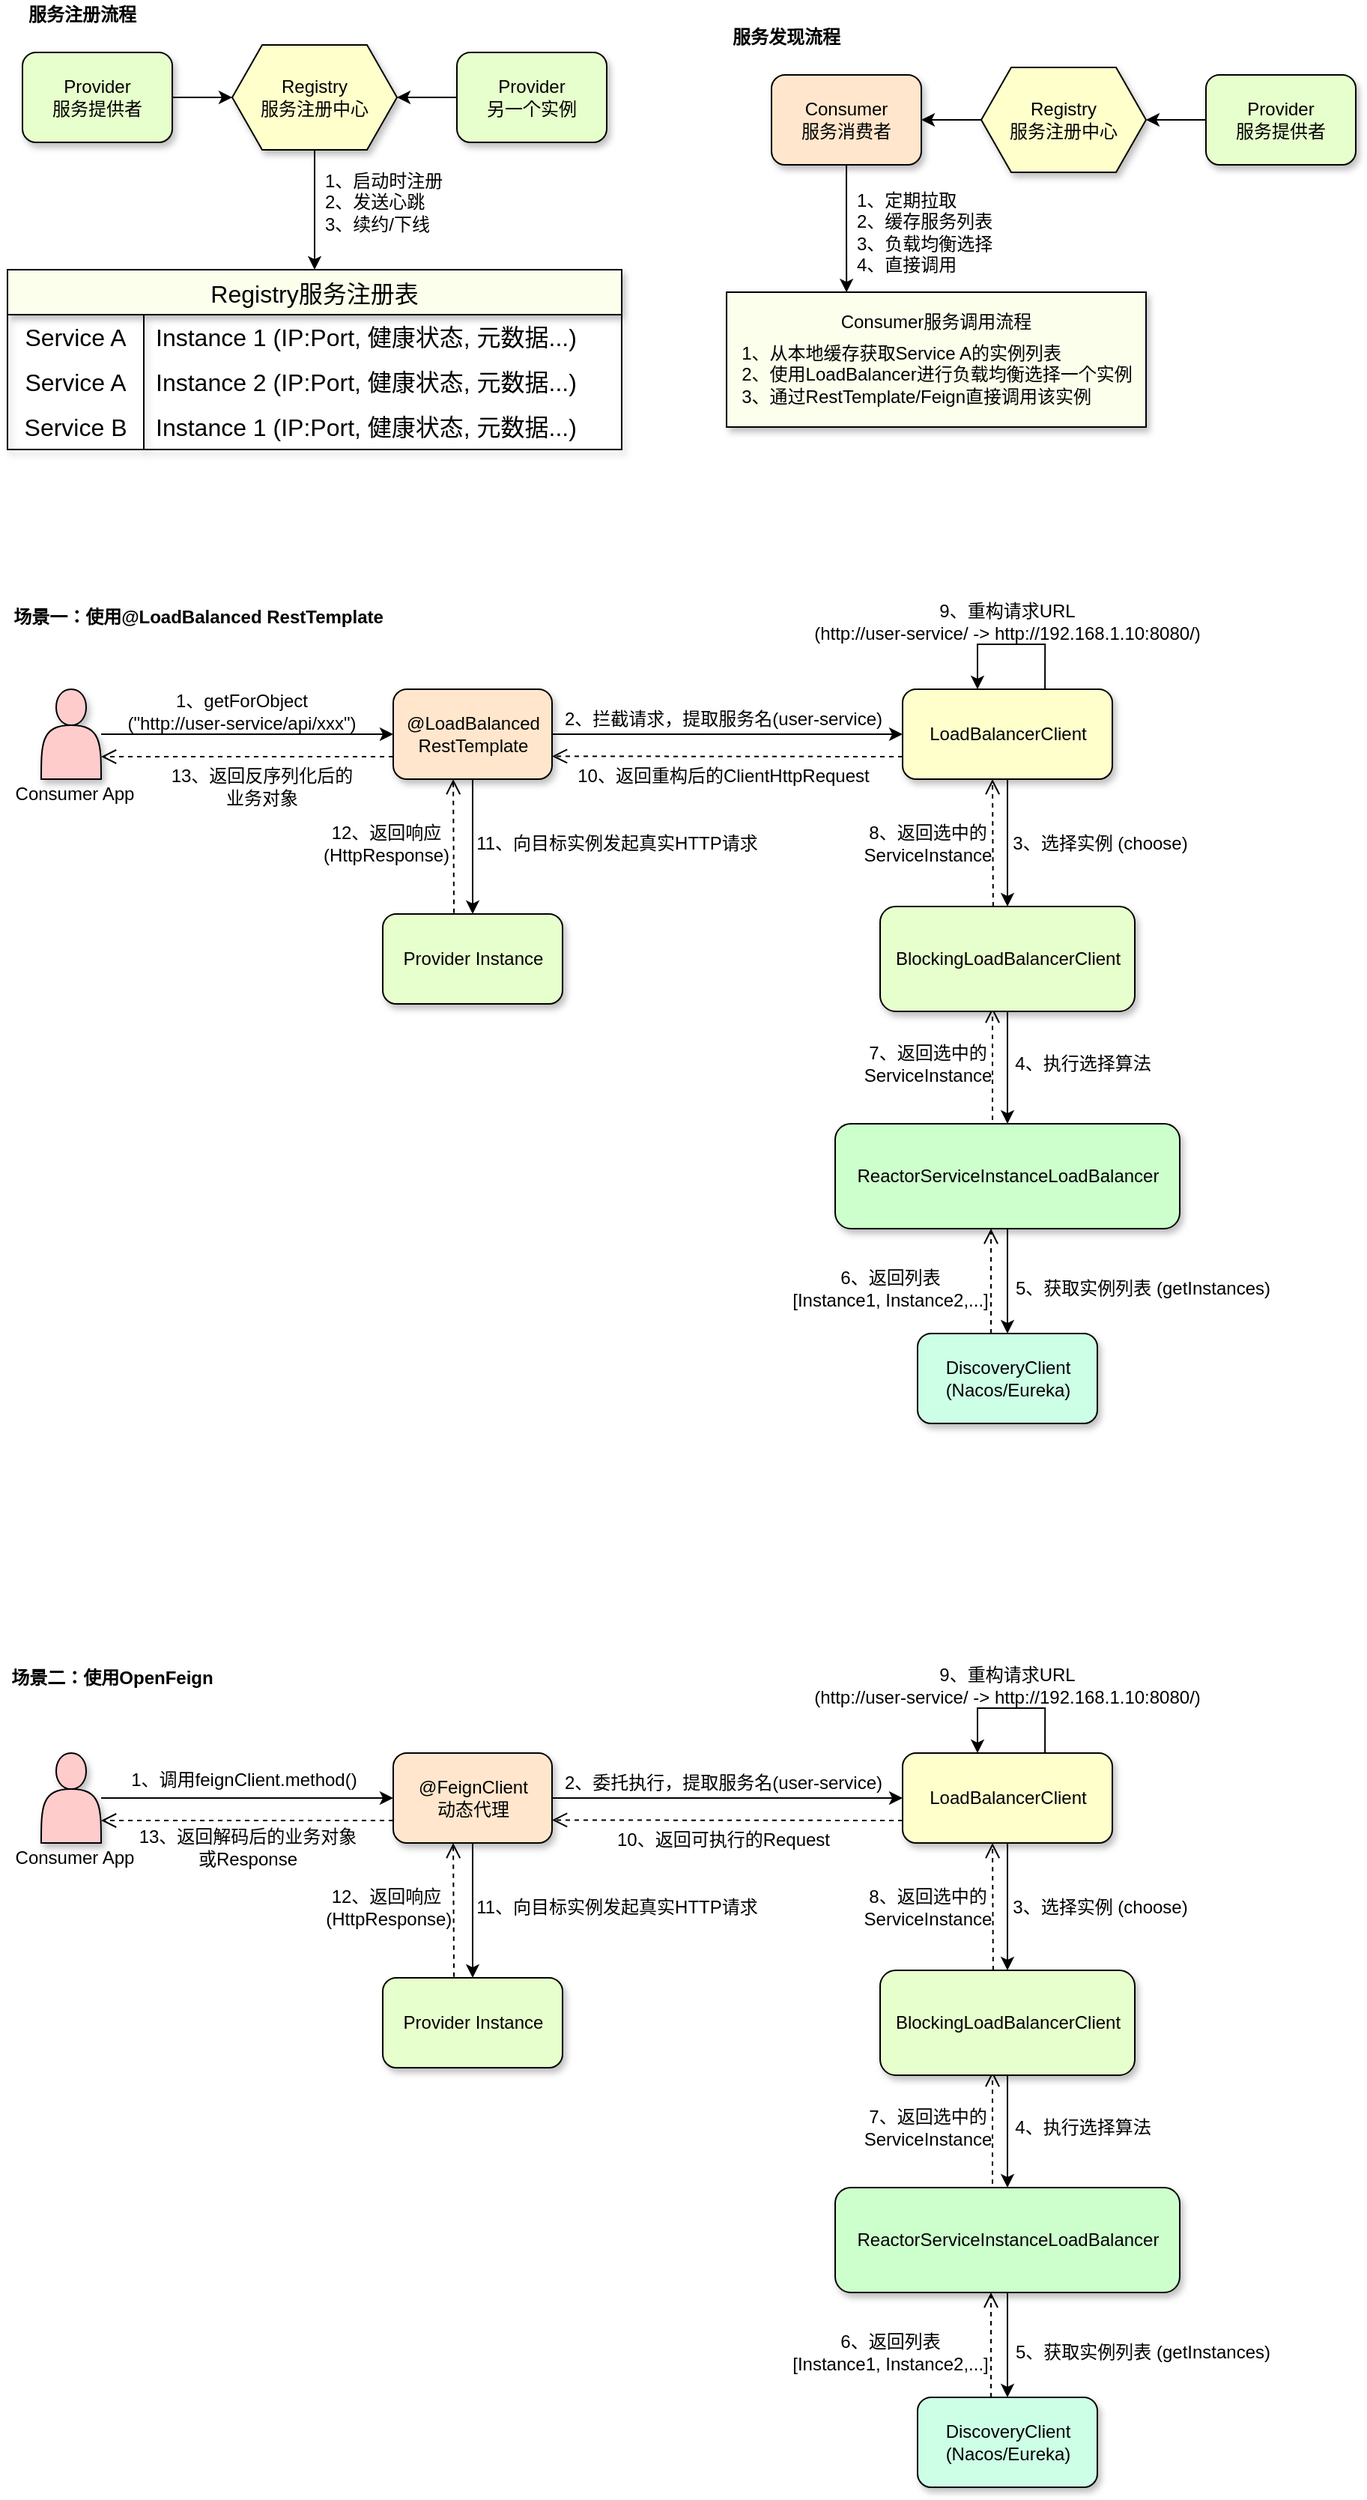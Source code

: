 <mxfile version="28.1.0">
  <diagram name="第 1 页" id="qBRH_1ENM4xmtuXC-kX6">
    <mxGraphModel dx="2690" dy="1186" grid="1" gridSize="10" guides="1" tooltips="1" connect="1" arrows="1" fold="1" page="1" pageScale="1" pageWidth="827" pageHeight="1169" math="0" shadow="0">
      <root>
        <mxCell id="0" />
        <mxCell id="1" parent="0" />
        <mxCell id="V8pXoyk2HULOUMnE2gW7-24" value="" style="group" parent="1" vertex="1" connectable="0">
          <mxGeometry x="110" y="150" width="410" height="300" as="geometry" />
        </mxCell>
        <mxCell id="V8pXoyk2HULOUMnE2gW7-20" style="edgeStyle=orthogonalEdgeStyle;rounded=0;orthogonalLoop=1;jettySize=auto;html=1;entryX=0;entryY=0.5;entryDx=0;entryDy=0;" parent="V8pXoyk2HULOUMnE2gW7-24" source="V8pXoyk2HULOUMnE2gW7-1" target="V8pXoyk2HULOUMnE2gW7-3" edge="1">
          <mxGeometry relative="1" as="geometry" />
        </mxCell>
        <mxCell id="V8pXoyk2HULOUMnE2gW7-1" value="Provider&lt;br&gt;服务提供者" style="rounded=1;whiteSpace=wrap;html=1;fillColor=#E6FFCC;shadow=1;" parent="V8pXoyk2HULOUMnE2gW7-24" vertex="1">
          <mxGeometry x="10" y="35" width="100" height="60" as="geometry" />
        </mxCell>
        <mxCell id="V8pXoyk2HULOUMnE2gW7-7" style="edgeStyle=orthogonalEdgeStyle;rounded=0;orthogonalLoop=1;jettySize=auto;html=1;entryX=0.5;entryY=0;entryDx=0;entryDy=0;" parent="V8pXoyk2HULOUMnE2gW7-24" source="V8pXoyk2HULOUMnE2gW7-3" edge="1">
          <mxGeometry relative="1" as="geometry">
            <mxPoint x="205" y="180.0" as="targetPoint" />
          </mxGeometry>
        </mxCell>
        <mxCell id="V8pXoyk2HULOUMnE2gW7-3" value="Registry&lt;br&gt;服务注册中心" style="shape=hexagon;perimeter=hexagonPerimeter2;whiteSpace=wrap;html=1;fixedSize=1;fillColor=#FFFFCC;shadow=1;" parent="V8pXoyk2HULOUMnE2gW7-24" vertex="1">
          <mxGeometry x="150" y="30" width="110" height="70" as="geometry" />
        </mxCell>
        <mxCell id="V8pXoyk2HULOUMnE2gW7-21" style="edgeStyle=orthogonalEdgeStyle;rounded=0;orthogonalLoop=1;jettySize=auto;html=1;entryX=1;entryY=0.5;entryDx=0;entryDy=0;" parent="V8pXoyk2HULOUMnE2gW7-24" source="V8pXoyk2HULOUMnE2gW7-4" target="V8pXoyk2HULOUMnE2gW7-3" edge="1">
          <mxGeometry relative="1" as="geometry" />
        </mxCell>
        <mxCell id="V8pXoyk2HULOUMnE2gW7-4" value="Provider&lt;br&gt;另一个实例" style="rounded=1;whiteSpace=wrap;html=1;fillColor=#E6FFCC;shadow=1;" parent="V8pXoyk2HULOUMnE2gW7-24" vertex="1">
          <mxGeometry x="300" y="35" width="100" height="60" as="geometry" />
        </mxCell>
        <mxCell id="V8pXoyk2HULOUMnE2gW7-6" value="1、启动时注册&lt;br&gt;2、发送心跳&lt;br&gt;3、续约/下线" style="text;strokeColor=none;align=left;fillColor=none;html=1;verticalAlign=middle;whiteSpace=wrap;rounded=0;" parent="V8pXoyk2HULOUMnE2gW7-24" vertex="1">
          <mxGeometry x="210" y="110" width="90" height="50" as="geometry" />
        </mxCell>
        <mxCell id="V8pXoyk2HULOUMnE2gW7-10" value="Registry服务注册表" style="shape=table;startSize=30;container=1;collapsible=0;childLayout=tableLayout;fixedRows=1;rowLines=0;fontStyle=0;strokeColor=default;fontSize=16;fillColor=#FBFFEB;shadow=1;" parent="V8pXoyk2HULOUMnE2gW7-24" vertex="1">
          <mxGeometry y="180" width="410" height="120" as="geometry" />
        </mxCell>
        <mxCell id="V8pXoyk2HULOUMnE2gW7-11" value="" style="shape=tableRow;horizontal=0;startSize=0;swimlaneHead=0;swimlaneBody=0;top=0;left=0;bottom=0;right=0;collapsible=0;dropTarget=0;fillColor=none;points=[[0,0.5],[1,0.5]];portConstraint=eastwest;strokeColor=inherit;fontSize=16;" parent="V8pXoyk2HULOUMnE2gW7-10" vertex="1">
          <mxGeometry y="30" width="410" height="30" as="geometry" />
        </mxCell>
        <mxCell id="V8pXoyk2HULOUMnE2gW7-12" value="Service A" style="shape=partialRectangle;html=1;whiteSpace=wrap;connectable=0;fillColor=none;top=0;left=0;bottom=0;right=0;overflow=hidden;pointerEvents=1;strokeColor=inherit;fontSize=16;" parent="V8pXoyk2HULOUMnE2gW7-11" vertex="1">
          <mxGeometry width="91" height="30" as="geometry">
            <mxRectangle width="91" height="30" as="alternateBounds" />
          </mxGeometry>
        </mxCell>
        <mxCell id="V8pXoyk2HULOUMnE2gW7-13" value="Instance 1 (IP:Port, 健康状态, 元数据...)" style="shape=partialRectangle;html=1;whiteSpace=wrap;connectable=0;fillColor=none;top=0;left=0;bottom=0;right=0;align=left;spacingLeft=6;overflow=hidden;strokeColor=inherit;fontSize=16;" parent="V8pXoyk2HULOUMnE2gW7-11" vertex="1">
          <mxGeometry x="91" width="319" height="30" as="geometry">
            <mxRectangle width="319" height="30" as="alternateBounds" />
          </mxGeometry>
        </mxCell>
        <mxCell id="V8pXoyk2HULOUMnE2gW7-14" value="" style="shape=tableRow;horizontal=0;startSize=0;swimlaneHead=0;swimlaneBody=0;top=0;left=0;bottom=0;right=0;collapsible=0;dropTarget=0;fillColor=none;points=[[0,0.5],[1,0.5]];portConstraint=eastwest;strokeColor=inherit;fontSize=16;" parent="V8pXoyk2HULOUMnE2gW7-10" vertex="1">
          <mxGeometry y="60" width="410" height="30" as="geometry" />
        </mxCell>
        <mxCell id="V8pXoyk2HULOUMnE2gW7-15" value="Service A" style="shape=partialRectangle;html=1;whiteSpace=wrap;connectable=0;fillColor=none;top=0;left=0;bottom=0;right=0;overflow=hidden;strokeColor=inherit;fontSize=16;" parent="V8pXoyk2HULOUMnE2gW7-14" vertex="1">
          <mxGeometry width="91" height="30" as="geometry">
            <mxRectangle width="91" height="30" as="alternateBounds" />
          </mxGeometry>
        </mxCell>
        <mxCell id="V8pXoyk2HULOUMnE2gW7-16" value="Instance 2 (IP:Port, 健康状态, 元数据...)" style="shape=partialRectangle;html=1;whiteSpace=wrap;connectable=0;fillColor=none;top=0;left=0;bottom=0;right=0;align=left;spacingLeft=6;overflow=hidden;strokeColor=inherit;fontSize=16;" parent="V8pXoyk2HULOUMnE2gW7-14" vertex="1">
          <mxGeometry x="91" width="319" height="30" as="geometry">
            <mxRectangle width="319" height="30" as="alternateBounds" />
          </mxGeometry>
        </mxCell>
        <mxCell id="V8pXoyk2HULOUMnE2gW7-17" value="" style="shape=tableRow;horizontal=0;startSize=0;swimlaneHead=0;swimlaneBody=0;top=0;left=0;bottom=0;right=0;collapsible=0;dropTarget=0;fillColor=none;points=[[0,0.5],[1,0.5]];portConstraint=eastwest;strokeColor=inherit;fontSize=16;" parent="V8pXoyk2HULOUMnE2gW7-10" vertex="1">
          <mxGeometry y="90" width="410" height="30" as="geometry" />
        </mxCell>
        <mxCell id="V8pXoyk2HULOUMnE2gW7-18" value="Service B" style="shape=partialRectangle;html=1;whiteSpace=wrap;connectable=0;fillColor=none;top=0;left=0;bottom=0;right=0;overflow=hidden;strokeColor=inherit;fontSize=16;" parent="V8pXoyk2HULOUMnE2gW7-17" vertex="1">
          <mxGeometry width="91" height="30" as="geometry">
            <mxRectangle width="91" height="30" as="alternateBounds" />
          </mxGeometry>
        </mxCell>
        <mxCell id="V8pXoyk2HULOUMnE2gW7-19" value="Instance 1 (IP:Port, 健康状态, 元数据...)" style="shape=partialRectangle;html=1;whiteSpace=wrap;connectable=0;fillColor=none;top=0;left=0;bottom=0;right=0;align=left;spacingLeft=6;overflow=hidden;strokeColor=inherit;fontSize=16;" parent="V8pXoyk2HULOUMnE2gW7-17" vertex="1">
          <mxGeometry x="91" width="319" height="30" as="geometry">
            <mxRectangle width="319" height="30" as="alternateBounds" />
          </mxGeometry>
        </mxCell>
        <mxCell id="V8pXoyk2HULOUMnE2gW7-22" value="&lt;b&gt;服务注册流程&lt;/b&gt;" style="text;strokeColor=none;align=center;fillColor=none;html=1;verticalAlign=middle;whiteSpace=wrap;rounded=0;" parent="V8pXoyk2HULOUMnE2gW7-24" vertex="1">
          <mxGeometry x="10" width="80" height="20" as="geometry" />
        </mxCell>
        <mxCell id="V8pXoyk2HULOUMnE2gW7-54" value="" style="group" parent="1" vertex="1" connectable="0">
          <mxGeometry x="590" y="165" width="420" height="270" as="geometry" />
        </mxCell>
        <mxCell id="V8pXoyk2HULOUMnE2gW7-27" value="Consumer&lt;br&gt;服务消费者" style="rounded=1;whiteSpace=wrap;html=1;fillColor=#FFE6CC;shadow=1;" parent="V8pXoyk2HULOUMnE2gW7-54" vertex="1">
          <mxGeometry x="30" y="35" width="100" height="60" as="geometry" />
        </mxCell>
        <mxCell id="V8pXoyk2HULOUMnE2gW7-51" style="edgeStyle=orthogonalEdgeStyle;rounded=0;orthogonalLoop=1;jettySize=auto;html=1;entryX=1;entryY=0.5;entryDx=0;entryDy=0;" parent="V8pXoyk2HULOUMnE2gW7-54" source="V8pXoyk2HULOUMnE2gW7-29" target="V8pXoyk2HULOUMnE2gW7-27" edge="1">
          <mxGeometry relative="1" as="geometry" />
        </mxCell>
        <mxCell id="V8pXoyk2HULOUMnE2gW7-29" value="Registry&lt;br&gt;服务注册中心" style="shape=hexagon;perimeter=hexagonPerimeter2;whiteSpace=wrap;html=1;fixedSize=1;fillColor=#FFFFCC;shadow=1;" parent="V8pXoyk2HULOUMnE2gW7-54" vertex="1">
          <mxGeometry x="170" y="30" width="110" height="70" as="geometry" />
        </mxCell>
        <mxCell id="V8pXoyk2HULOUMnE2gW7-50" style="edgeStyle=orthogonalEdgeStyle;rounded=0;orthogonalLoop=1;jettySize=auto;html=1;entryX=1;entryY=0.5;entryDx=0;entryDy=0;" parent="V8pXoyk2HULOUMnE2gW7-54" source="V8pXoyk2HULOUMnE2gW7-31" target="V8pXoyk2HULOUMnE2gW7-29" edge="1">
          <mxGeometry relative="1" as="geometry" />
        </mxCell>
        <mxCell id="V8pXoyk2HULOUMnE2gW7-31" value="Provider&lt;br&gt;服务提供者" style="rounded=1;whiteSpace=wrap;html=1;fillColor=#E6FFCC;shadow=1;" parent="V8pXoyk2HULOUMnE2gW7-54" vertex="1">
          <mxGeometry x="320" y="35" width="100" height="60" as="geometry" />
        </mxCell>
        <mxCell id="V8pXoyk2HULOUMnE2gW7-32" value="1、定期拉取&lt;br&gt;2、缓存服务列表&lt;br&gt;3、负载均衡选择&lt;br&gt;4、直接调用" style="text;strokeColor=none;align=left;fillColor=none;html=1;verticalAlign=middle;whiteSpace=wrap;rounded=0;" parent="V8pXoyk2HULOUMnE2gW7-54" vertex="1">
          <mxGeometry x="85" y="110" width="110" height="60" as="geometry" />
        </mxCell>
        <mxCell id="V8pXoyk2HULOUMnE2gW7-43" value="&lt;b&gt;服务发现流程&lt;/b&gt;" style="text;strokeColor=none;align=center;fillColor=none;html=1;verticalAlign=middle;whiteSpace=wrap;rounded=0;" parent="V8pXoyk2HULOUMnE2gW7-54" vertex="1">
          <mxGeometry width="80" height="20" as="geometry" />
        </mxCell>
        <mxCell id="V8pXoyk2HULOUMnE2gW7-44" value="" style="rounded=0;whiteSpace=wrap;html=1;fillColor=#FBFFEB;shadow=1;" parent="V8pXoyk2HULOUMnE2gW7-54" vertex="1">
          <mxGeometry y="180" width="280" height="90" as="geometry" />
        </mxCell>
        <mxCell id="V8pXoyk2HULOUMnE2gW7-45" value="Consumer服务调用流程" style="text;strokeColor=none;align=center;fillColor=none;html=1;verticalAlign=middle;whiteSpace=wrap;rounded=0;" parent="V8pXoyk2HULOUMnE2gW7-54" vertex="1">
          <mxGeometry x="75" y="190" width="130" height="20" as="geometry" />
        </mxCell>
        <mxCell id="V8pXoyk2HULOUMnE2gW7-46" value="&lt;div style=&quot;text-align: left;&quot;&gt;&lt;span style=&quot;background-color: transparent;&quot;&gt;1、从本地缓存获取Service A的实例列表&lt;/span&gt;&lt;/div&gt;&lt;div style=&quot;text-align: left;&quot;&gt;&lt;span style=&quot;background-color: transparent;&quot;&gt;2、使用LoadBalancer进行负载均衡选择一个实例&lt;/span&gt;&lt;/div&gt;&lt;div style=&quot;text-align: left;&quot;&gt;3、通过RestTemplate/Feign直接调用该实例&lt;br&gt;&lt;/div&gt;" style="text;strokeColor=none;align=center;fillColor=none;html=1;verticalAlign=middle;whiteSpace=wrap;rounded=0;" parent="V8pXoyk2HULOUMnE2gW7-54" vertex="1">
          <mxGeometry x="7.5" y="210" width="265" height="50" as="geometry" />
        </mxCell>
        <mxCell id="V8pXoyk2HULOUMnE2gW7-53" style="edgeStyle=orthogonalEdgeStyle;rounded=0;orthogonalLoop=1;jettySize=auto;html=1;entryX=0.286;entryY=0.001;entryDx=0;entryDy=0;entryPerimeter=0;" parent="V8pXoyk2HULOUMnE2gW7-54" source="V8pXoyk2HULOUMnE2gW7-27" target="V8pXoyk2HULOUMnE2gW7-44" edge="1">
          <mxGeometry relative="1" as="geometry" />
        </mxCell>
        <mxCell id="u4s9_uMdVbDqwt5h1SyU-82" value="" style="group" vertex="1" connectable="0" parent="1">
          <mxGeometry x="110" y="1260" width="847.5" height="550" as="geometry" />
        </mxCell>
        <mxCell id="u4s9_uMdVbDqwt5h1SyU-22" style="edgeStyle=orthogonalEdgeStyle;rounded=0;orthogonalLoop=1;jettySize=auto;html=1;entryX=0;entryY=0.5;entryDx=0;entryDy=0;" edge="1" parent="u4s9_uMdVbDqwt5h1SyU-82" source="u4s9_uMdVbDqwt5h1SyU-4" target="u4s9_uMdVbDqwt5h1SyU-21">
          <mxGeometry relative="1" as="geometry" />
        </mxCell>
        <mxCell id="u4s9_uMdVbDqwt5h1SyU-81" style="edgeStyle=orthogonalEdgeStyle;rounded=0;orthogonalLoop=1;jettySize=auto;html=1;entryX=0.5;entryY=0;entryDx=0;entryDy=0;" edge="1" parent="u4s9_uMdVbDqwt5h1SyU-82" source="u4s9_uMdVbDqwt5h1SyU-4" target="u4s9_uMdVbDqwt5h1SyU-11">
          <mxGeometry relative="1" as="geometry" />
        </mxCell>
        <mxCell id="u4s9_uMdVbDqwt5h1SyU-4" value="@FeignClient&lt;br&gt;动态代理" style="rounded=1;whiteSpace=wrap;html=1;fillColor=#FFE6CC;shadow=1;" vertex="1" parent="u4s9_uMdVbDqwt5h1SyU-82">
          <mxGeometry x="257.5" y="60" width="106" height="60" as="geometry" />
        </mxCell>
        <mxCell id="u4s9_uMdVbDqwt5h1SyU-11" value="Provider Instance" style="rounded=1;whiteSpace=wrap;html=1;fillColor=#E6FFCC;shadow=1;" vertex="1" parent="u4s9_uMdVbDqwt5h1SyU-82">
          <mxGeometry x="250.5" y="210" width="120" height="60" as="geometry" />
        </mxCell>
        <mxCell id="u4s9_uMdVbDqwt5h1SyU-19" style="edgeStyle=orthogonalEdgeStyle;rounded=0;orthogonalLoop=1;jettySize=auto;html=1;entryX=0;entryY=0.5;entryDx=0;entryDy=0;" edge="1" parent="u4s9_uMdVbDqwt5h1SyU-82" source="u4s9_uMdVbDqwt5h1SyU-18" target="u4s9_uMdVbDqwt5h1SyU-4">
          <mxGeometry relative="1" as="geometry" />
        </mxCell>
        <mxCell id="u4s9_uMdVbDqwt5h1SyU-18" value="" style="shape=actor;whiteSpace=wrap;html=1;fillColor=#FFCCCC;shadow=1;" vertex="1" parent="u4s9_uMdVbDqwt5h1SyU-82">
          <mxGeometry x="22.5" y="60" width="40" height="60" as="geometry" />
        </mxCell>
        <mxCell id="u4s9_uMdVbDqwt5h1SyU-20" value="1、调用feignClient.method()" style="text;strokeColor=none;align=center;fillColor=none;html=1;verticalAlign=middle;whiteSpace=wrap;rounded=0;" vertex="1" parent="u4s9_uMdVbDqwt5h1SyU-82">
          <mxGeometry x="77.5" y="67.5" width="160" height="20" as="geometry" />
        </mxCell>
        <mxCell id="u4s9_uMdVbDqwt5h1SyU-74" style="edgeStyle=orthogonalEdgeStyle;rounded=0;orthogonalLoop=1;jettySize=auto;html=1;entryX=0.5;entryY=0;entryDx=0;entryDy=0;" edge="1" parent="u4s9_uMdVbDqwt5h1SyU-82" source="u4s9_uMdVbDqwt5h1SyU-21" target="u4s9_uMdVbDqwt5h1SyU-73">
          <mxGeometry relative="1" as="geometry" />
        </mxCell>
        <mxCell id="u4s9_uMdVbDqwt5h1SyU-21" value="LoadBalancerClient" style="rounded=1;whiteSpace=wrap;html=1;fillColor=#FFFFCC;shadow=1;" vertex="1" parent="u4s9_uMdVbDqwt5h1SyU-82">
          <mxGeometry x="597.5" y="60" width="140" height="60" as="geometry" />
        </mxCell>
        <mxCell id="u4s9_uMdVbDqwt5h1SyU-23" value="2、委托执行，提取服务名(user-service)" style="text;strokeColor=none;align=center;fillColor=none;html=1;verticalAlign=middle;whiteSpace=wrap;rounded=0;" vertex="1" parent="u4s9_uMdVbDqwt5h1SyU-82">
          <mxGeometry x="367.5" y="72.5" width="220" height="15" as="geometry" />
        </mxCell>
        <mxCell id="u4s9_uMdVbDqwt5h1SyU-25" value="3、选择实例 (choose)" style="text;strokeColor=none;align=center;fillColor=none;html=1;verticalAlign=middle;whiteSpace=wrap;rounded=0;" vertex="1" parent="u4s9_uMdVbDqwt5h1SyU-82">
          <mxGeometry x="667.5" y="152.5" width="123" height="20" as="geometry" />
        </mxCell>
        <mxCell id="u4s9_uMdVbDqwt5h1SyU-27" value="4、执行选择算法" style="text;strokeColor=none;align=center;fillColor=none;html=1;verticalAlign=middle;whiteSpace=wrap;rounded=0;" vertex="1" parent="u4s9_uMdVbDqwt5h1SyU-82">
          <mxGeometry x="667.5" y="300" width="100" height="20" as="geometry" />
        </mxCell>
        <mxCell id="u4s9_uMdVbDqwt5h1SyU-29" value="5、获取实例列表 (getInstances)" style="text;strokeColor=none;align=center;fillColor=none;html=1;verticalAlign=middle;whiteSpace=wrap;rounded=0;" vertex="1" parent="u4s9_uMdVbDqwt5h1SyU-82">
          <mxGeometry x="667.5" y="450" width="180" height="20" as="geometry" />
        </mxCell>
        <mxCell id="u4s9_uMdVbDqwt5h1SyU-33" value="6、返回列表&lt;br&gt;[Instance1, Instance2,...]" style="text;strokeColor=none;align=center;fillColor=none;html=1;verticalAlign=middle;whiteSpace=wrap;rounded=0;" vertex="1" parent="u4s9_uMdVbDqwt5h1SyU-82">
          <mxGeometry x="521.5" y="445" width="135" height="30" as="geometry" />
        </mxCell>
        <mxCell id="u4s9_uMdVbDqwt5h1SyU-35" value="7、返回选中的ServiceInstance" style="text;strokeColor=none;align=center;fillColor=none;html=1;verticalAlign=middle;whiteSpace=wrap;rounded=0;" vertex="1" parent="u4s9_uMdVbDqwt5h1SyU-82">
          <mxGeometry x="571.5" y="295" width="85" height="30" as="geometry" />
        </mxCell>
        <mxCell id="u4s9_uMdVbDqwt5h1SyU-37" value="8、返回选中的ServiceInstance" style="text;strokeColor=none;align=center;fillColor=none;html=1;verticalAlign=middle;whiteSpace=wrap;rounded=0;" vertex="1" parent="u4s9_uMdVbDqwt5h1SyU-82">
          <mxGeometry x="567.5" y="150" width="93" height="25" as="geometry" />
        </mxCell>
        <mxCell id="u4s9_uMdVbDqwt5h1SyU-39" value="9、重构请求URL&lt;br&gt;(http://user-service/ -&amp;gt; http://192.168.1.10:8080/)" style="text;strokeColor=none;align=center;fillColor=none;html=1;verticalAlign=middle;whiteSpace=wrap;rounded=0;" vertex="1" parent="u4s9_uMdVbDqwt5h1SyU-82">
          <mxGeometry x="534.25" width="266.5" height="30" as="geometry" />
        </mxCell>
        <mxCell id="u4s9_uMdVbDqwt5h1SyU-40" value="" style="html=1;verticalAlign=bottom;endArrow=open;dashed=1;endSize=8;curved=0;rounded=0;exitX=0;exitY=0.75;exitDx=0;exitDy=0;" edge="1" parent="u4s9_uMdVbDqwt5h1SyU-82" source="u4s9_uMdVbDqwt5h1SyU-21">
          <mxGeometry relative="1" as="geometry">
            <mxPoint x="443.5" y="104.72" as="sourcePoint" />
            <mxPoint x="363.5" y="104.72" as="targetPoint" />
          </mxGeometry>
        </mxCell>
        <mxCell id="u4s9_uMdVbDqwt5h1SyU-41" value="10、返回可执行的Request" style="text;strokeColor=none;align=center;fillColor=none;html=1;verticalAlign=middle;whiteSpace=wrap;rounded=0;" vertex="1" parent="u4s9_uMdVbDqwt5h1SyU-82">
          <mxGeometry x="402.5" y="107.5" width="150" height="20" as="geometry" />
        </mxCell>
        <mxCell id="u4s9_uMdVbDqwt5h1SyU-49" value="11、向目标实例发起真实HTTP请求" style="text;strokeColor=none;align=center;fillColor=none;html=1;verticalAlign=middle;whiteSpace=wrap;rounded=0;" vertex="1" parent="u4s9_uMdVbDqwt5h1SyU-82">
          <mxGeometry x="311.5" y="152.5" width="190" height="20" as="geometry" />
        </mxCell>
        <mxCell id="u4s9_uMdVbDqwt5h1SyU-52" value="" style="html=1;verticalAlign=bottom;endArrow=open;dashed=1;endSize=8;curved=0;rounded=0;exitX=0.396;exitY=-0.01;exitDx=0;exitDy=0;exitPerimeter=0;" edge="1" parent="u4s9_uMdVbDqwt5h1SyU-82" source="u4s9_uMdVbDqwt5h1SyU-11">
          <mxGeometry relative="1" as="geometry">
            <mxPoint x="297.5" y="205" as="sourcePoint" />
            <mxPoint x="297.54" y="120" as="targetPoint" />
          </mxGeometry>
        </mxCell>
        <mxCell id="u4s9_uMdVbDqwt5h1SyU-53" value="12、返回响应&lt;br&gt;&amp;nbsp;(HttpResponse)" style="text;strokeColor=none;align=center;fillColor=none;html=1;verticalAlign=middle;whiteSpace=wrap;rounded=0;" vertex="1" parent="u4s9_uMdVbDqwt5h1SyU-82">
          <mxGeometry x="207.5" y="147.5" width="90" height="30" as="geometry" />
        </mxCell>
        <mxCell id="u4s9_uMdVbDqwt5h1SyU-58" value="" style="html=1;verticalAlign=bottom;endArrow=open;dashed=1;endSize=8;curved=0;rounded=0;exitX=0;exitY=0.75;exitDx=0;exitDy=0;entryX=1;entryY=0.75;entryDx=0;entryDy=0;" edge="1" parent="u4s9_uMdVbDqwt5h1SyU-82" source="u4s9_uMdVbDqwt5h1SyU-4" target="u4s9_uMdVbDqwt5h1SyU-18">
          <mxGeometry relative="1" as="geometry">
            <mxPoint x="255.804" y="104.19" as="sourcePoint" />
            <mxPoint x="87.5" y="105" as="targetPoint" />
          </mxGeometry>
        </mxCell>
        <mxCell id="u4s9_uMdVbDqwt5h1SyU-59" value="13、返回解码后的业务对象&lt;br&gt;或Response" style="text;strokeColor=none;align=center;fillColor=none;html=1;verticalAlign=middle;whiteSpace=wrap;rounded=0;" vertex="1" parent="u4s9_uMdVbDqwt5h1SyU-82">
          <mxGeometry x="82.5" y="107.5" width="155" height="30" as="geometry" />
        </mxCell>
        <mxCell id="u4s9_uMdVbDqwt5h1SyU-60" value="&lt;b&gt;场景二：使用OpenFeign&lt;/b&gt;" style="text;strokeColor=none;align=center;fillColor=none;html=1;verticalAlign=middle;whiteSpace=wrap;rounded=0;" vertex="1" parent="u4s9_uMdVbDqwt5h1SyU-82">
          <mxGeometry width="140" height="20" as="geometry" />
        </mxCell>
        <mxCell id="u4s9_uMdVbDqwt5h1SyU-61" value="Consumer App" style="text;strokeColor=none;align=center;fillColor=none;html=1;verticalAlign=middle;whiteSpace=wrap;rounded=0;" vertex="1" parent="u4s9_uMdVbDqwt5h1SyU-82">
          <mxGeometry y="120" width="90" height="20" as="geometry" />
        </mxCell>
        <mxCell id="u4s9_uMdVbDqwt5h1SyU-65" style="edgeStyle=orthogonalEdgeStyle;rounded=0;orthogonalLoop=1;jettySize=auto;html=1;" edge="1" parent="u4s9_uMdVbDqwt5h1SyU-82">
          <mxGeometry relative="1" as="geometry">
            <mxPoint x="692.55" y="60" as="sourcePoint" />
            <mxPoint x="647.5" y="60" as="targetPoint" />
            <Array as="points">
              <mxPoint x="692.5" y="30" />
              <mxPoint x="647.5" y="30" />
              <mxPoint x="647.5" y="60" />
            </Array>
          </mxGeometry>
        </mxCell>
        <mxCell id="u4s9_uMdVbDqwt5h1SyU-69" value="" style="html=1;verticalAlign=bottom;endArrow=open;dashed=1;endSize=8;curved=0;rounded=0;" edge="1" parent="u4s9_uMdVbDqwt5h1SyU-82">
          <mxGeometry relative="1" as="geometry">
            <mxPoint x="657.5" y="347.5" as="sourcePoint" />
            <mxPoint x="657.5" y="272.5" as="targetPoint" />
          </mxGeometry>
        </mxCell>
        <mxCell id="u4s9_uMdVbDqwt5h1SyU-72" value="" style="html=1;verticalAlign=bottom;endArrow=open;dashed=1;endSize=8;curved=0;rounded=0;" edge="1" parent="u4s9_uMdVbDqwt5h1SyU-82">
          <mxGeometry relative="1" as="geometry">
            <mxPoint x="656.5" y="490" as="sourcePoint" />
            <mxPoint x="656.5" y="420" as="targetPoint" />
          </mxGeometry>
        </mxCell>
        <mxCell id="u4s9_uMdVbDqwt5h1SyU-77" style="edgeStyle=orthogonalEdgeStyle;rounded=0;orthogonalLoop=1;jettySize=auto;html=1;entryX=0.5;entryY=0;entryDx=0;entryDy=0;" edge="1" parent="u4s9_uMdVbDqwt5h1SyU-82" source="u4s9_uMdVbDqwt5h1SyU-73" target="u4s9_uMdVbDqwt5h1SyU-76">
          <mxGeometry relative="1" as="geometry" />
        </mxCell>
        <mxCell id="u4s9_uMdVbDqwt5h1SyU-73" value="BlockingLoadBalancerClient" style="rounded=1;whiteSpace=wrap;html=1;fillColor=#E6FFCC;shadow=1;" vertex="1" parent="u4s9_uMdVbDqwt5h1SyU-82">
          <mxGeometry x="582.5" y="205" width="170" height="70" as="geometry" />
        </mxCell>
        <mxCell id="u4s9_uMdVbDqwt5h1SyU-75" value="" style="html=1;verticalAlign=bottom;endArrow=open;dashed=1;endSize=8;curved=0;rounded=0;exitX=0.385;exitY=0;exitDx=0;exitDy=0;exitPerimeter=0;" edge="1" parent="u4s9_uMdVbDqwt5h1SyU-82">
          <mxGeometry relative="1" as="geometry">
            <mxPoint x="657.95" y="205" as="sourcePoint" />
            <mxPoint x="657.5" y="120" as="targetPoint" />
          </mxGeometry>
        </mxCell>
        <mxCell id="u4s9_uMdVbDqwt5h1SyU-79" style="edgeStyle=orthogonalEdgeStyle;rounded=0;orthogonalLoop=1;jettySize=auto;html=1;entryX=0.5;entryY=0;entryDx=0;entryDy=0;" edge="1" parent="u4s9_uMdVbDqwt5h1SyU-82" source="u4s9_uMdVbDqwt5h1SyU-76" target="u4s9_uMdVbDqwt5h1SyU-78">
          <mxGeometry relative="1" as="geometry" />
        </mxCell>
        <mxCell id="u4s9_uMdVbDqwt5h1SyU-76" value="ReactorServiceInstanceLoadBalancer" style="rounded=1;whiteSpace=wrap;html=1;fillColor=#CCFFCC;shadow=1;" vertex="1" parent="u4s9_uMdVbDqwt5h1SyU-82">
          <mxGeometry x="552.5" y="350" width="230" height="70" as="geometry" />
        </mxCell>
        <mxCell id="u4s9_uMdVbDqwt5h1SyU-78" value="DiscoveryClient (Nacos/Eureka)" style="rounded=1;whiteSpace=wrap;html=1;fillColor=#CCFFE6;shadow=1;" vertex="1" parent="u4s9_uMdVbDqwt5h1SyU-82">
          <mxGeometry x="607.5" y="490" width="120" height="60" as="geometry" />
        </mxCell>
        <mxCell id="u4s9_uMdVbDqwt5h1SyU-121" value="" style="group" vertex="1" connectable="0" parent="1">
          <mxGeometry x="110" y="550" width="847.5" height="550" as="geometry" />
        </mxCell>
        <mxCell id="u4s9_uMdVbDqwt5h1SyU-17" value="&lt;b&gt;场景一：使用@LoadBalanced RestTemplate&lt;/b&gt;" style="text;strokeColor=none;align=center;fillColor=none;html=1;verticalAlign=middle;whiteSpace=wrap;rounded=0;" vertex="1" parent="u4s9_uMdVbDqwt5h1SyU-121">
          <mxGeometry width="255" height="23" as="geometry" />
        </mxCell>
        <mxCell id="u4s9_uMdVbDqwt5h1SyU-84" style="edgeStyle=orthogonalEdgeStyle;rounded=0;orthogonalLoop=1;jettySize=auto;html=1;entryX=0;entryY=0.5;entryDx=0;entryDy=0;" edge="1" parent="u4s9_uMdVbDqwt5h1SyU-121" source="u4s9_uMdVbDqwt5h1SyU-86" target="u4s9_uMdVbDqwt5h1SyU-92">
          <mxGeometry relative="1" as="geometry" />
        </mxCell>
        <mxCell id="u4s9_uMdVbDqwt5h1SyU-85" style="edgeStyle=orthogonalEdgeStyle;rounded=0;orthogonalLoop=1;jettySize=auto;html=1;entryX=0.5;entryY=0;entryDx=0;entryDy=0;" edge="1" parent="u4s9_uMdVbDqwt5h1SyU-121" source="u4s9_uMdVbDqwt5h1SyU-86" target="u4s9_uMdVbDqwt5h1SyU-87">
          <mxGeometry relative="1" as="geometry" />
        </mxCell>
        <mxCell id="u4s9_uMdVbDqwt5h1SyU-86" value="@LoadBalanced&lt;br&gt;RestTemplate" style="rounded=1;whiteSpace=wrap;html=1;fillColor=#FFE6CC;shadow=1;" vertex="1" parent="u4s9_uMdVbDqwt5h1SyU-121">
          <mxGeometry x="257.5" y="60" width="106" height="60" as="geometry" />
        </mxCell>
        <mxCell id="u4s9_uMdVbDqwt5h1SyU-87" value="Provider Instance" style="rounded=1;whiteSpace=wrap;html=1;fillColor=#E6FFCC;shadow=1;" vertex="1" parent="u4s9_uMdVbDqwt5h1SyU-121">
          <mxGeometry x="250.5" y="210" width="120" height="60" as="geometry" />
        </mxCell>
        <mxCell id="u4s9_uMdVbDqwt5h1SyU-88" style="edgeStyle=orthogonalEdgeStyle;rounded=0;orthogonalLoop=1;jettySize=auto;html=1;entryX=0;entryY=0.5;entryDx=0;entryDy=0;" edge="1" parent="u4s9_uMdVbDqwt5h1SyU-121" source="u4s9_uMdVbDqwt5h1SyU-89" target="u4s9_uMdVbDqwt5h1SyU-86">
          <mxGeometry relative="1" as="geometry" />
        </mxCell>
        <mxCell id="u4s9_uMdVbDqwt5h1SyU-89" value="" style="shape=actor;whiteSpace=wrap;html=1;fillColor=#FFCCCC;shadow=1;" vertex="1" parent="u4s9_uMdVbDqwt5h1SyU-121">
          <mxGeometry x="22.5" y="60" width="40" height="60" as="geometry" />
        </mxCell>
        <mxCell id="u4s9_uMdVbDqwt5h1SyU-90" value="1、getForObject&lt;br&gt;(&quot;http://user-service/api/xxx&quot;)" style="text;strokeColor=none;align=center;fillColor=none;html=1;verticalAlign=middle;whiteSpace=wrap;rounded=0;" vertex="1" parent="u4s9_uMdVbDqwt5h1SyU-121">
          <mxGeometry x="75" y="60" width="162.5" height="30" as="geometry" />
        </mxCell>
        <mxCell id="u4s9_uMdVbDqwt5h1SyU-91" style="edgeStyle=orthogonalEdgeStyle;rounded=0;orthogonalLoop=1;jettySize=auto;html=1;entryX=0.5;entryY=0;entryDx=0;entryDy=0;" edge="1" parent="u4s9_uMdVbDqwt5h1SyU-121" source="u4s9_uMdVbDqwt5h1SyU-92" target="u4s9_uMdVbDqwt5h1SyU-114">
          <mxGeometry relative="1" as="geometry" />
        </mxCell>
        <mxCell id="u4s9_uMdVbDqwt5h1SyU-92" value="LoadBalancerClient" style="rounded=1;whiteSpace=wrap;html=1;fillColor=#FFFFCC;shadow=1;" vertex="1" parent="u4s9_uMdVbDqwt5h1SyU-121">
          <mxGeometry x="597.5" y="60" width="140" height="60" as="geometry" />
        </mxCell>
        <mxCell id="u4s9_uMdVbDqwt5h1SyU-93" value="2、拦截请求，提取服务名(user-service)" style="text;strokeColor=none;align=center;fillColor=none;html=1;verticalAlign=middle;whiteSpace=wrap;rounded=0;" vertex="1" parent="u4s9_uMdVbDqwt5h1SyU-121">
          <mxGeometry x="367.5" y="72.5" width="220" height="15" as="geometry" />
        </mxCell>
        <mxCell id="u4s9_uMdVbDqwt5h1SyU-94" value="3、选择实例 (choose)" style="text;strokeColor=none;align=center;fillColor=none;html=1;verticalAlign=middle;whiteSpace=wrap;rounded=0;" vertex="1" parent="u4s9_uMdVbDqwt5h1SyU-121">
          <mxGeometry x="667.5" y="152.5" width="123" height="20" as="geometry" />
        </mxCell>
        <mxCell id="u4s9_uMdVbDqwt5h1SyU-95" value="4、执行选择算法" style="text;strokeColor=none;align=center;fillColor=none;html=1;verticalAlign=middle;whiteSpace=wrap;rounded=0;" vertex="1" parent="u4s9_uMdVbDqwt5h1SyU-121">
          <mxGeometry x="667.5" y="300" width="100" height="20" as="geometry" />
        </mxCell>
        <mxCell id="u4s9_uMdVbDqwt5h1SyU-96" value="5、获取实例列表 (getInstances)" style="text;strokeColor=none;align=center;fillColor=none;html=1;verticalAlign=middle;whiteSpace=wrap;rounded=0;" vertex="1" parent="u4s9_uMdVbDqwt5h1SyU-121">
          <mxGeometry x="667.5" y="450" width="180" height="20" as="geometry" />
        </mxCell>
        <mxCell id="u4s9_uMdVbDqwt5h1SyU-97" value="6、返回列表&lt;br&gt;[Instance1, Instance2,...]" style="text;strokeColor=none;align=center;fillColor=none;html=1;verticalAlign=middle;whiteSpace=wrap;rounded=0;" vertex="1" parent="u4s9_uMdVbDqwt5h1SyU-121">
          <mxGeometry x="521.5" y="445" width="135" height="30" as="geometry" />
        </mxCell>
        <mxCell id="u4s9_uMdVbDqwt5h1SyU-98" value="7、返回选中的ServiceInstance" style="text;strokeColor=none;align=center;fillColor=none;html=1;verticalAlign=middle;whiteSpace=wrap;rounded=0;" vertex="1" parent="u4s9_uMdVbDqwt5h1SyU-121">
          <mxGeometry x="571.5" y="295" width="85" height="30" as="geometry" />
        </mxCell>
        <mxCell id="u4s9_uMdVbDqwt5h1SyU-99" value="8、返回选中的ServiceInstance" style="text;strokeColor=none;align=center;fillColor=none;html=1;verticalAlign=middle;whiteSpace=wrap;rounded=0;" vertex="1" parent="u4s9_uMdVbDqwt5h1SyU-121">
          <mxGeometry x="567.5" y="150" width="93" height="25" as="geometry" />
        </mxCell>
        <mxCell id="u4s9_uMdVbDqwt5h1SyU-100" value="9、重构请求URL&lt;br&gt;(http://user-service/ -&amp;gt; http://192.168.1.10:8080/)" style="text;strokeColor=none;align=center;fillColor=none;html=1;verticalAlign=middle;whiteSpace=wrap;rounded=0;" vertex="1" parent="u4s9_uMdVbDqwt5h1SyU-121">
          <mxGeometry x="534.25" width="266.5" height="30" as="geometry" />
        </mxCell>
        <mxCell id="u4s9_uMdVbDqwt5h1SyU-101" value="" style="html=1;verticalAlign=bottom;endArrow=open;dashed=1;endSize=8;curved=0;rounded=0;exitX=0;exitY=0.75;exitDx=0;exitDy=0;" edge="1" parent="u4s9_uMdVbDqwt5h1SyU-121" source="u4s9_uMdVbDqwt5h1SyU-92">
          <mxGeometry relative="1" as="geometry">
            <mxPoint x="443.5" y="104.72" as="sourcePoint" />
            <mxPoint x="363.5" y="104.72" as="targetPoint" />
          </mxGeometry>
        </mxCell>
        <mxCell id="u4s9_uMdVbDqwt5h1SyU-102" value="10、返回重构后的ClientHttpRequest" style="text;strokeColor=none;align=center;fillColor=none;html=1;verticalAlign=middle;whiteSpace=wrap;rounded=0;" vertex="1" parent="u4s9_uMdVbDqwt5h1SyU-121">
          <mxGeometry x="377.5" y="107.5" width="200" height="20" as="geometry" />
        </mxCell>
        <mxCell id="u4s9_uMdVbDqwt5h1SyU-103" value="11、向目标实例发起真实HTTP请求" style="text;strokeColor=none;align=center;fillColor=none;html=1;verticalAlign=middle;whiteSpace=wrap;rounded=0;" vertex="1" parent="u4s9_uMdVbDqwt5h1SyU-121">
          <mxGeometry x="311.5" y="152.5" width="190" height="20" as="geometry" />
        </mxCell>
        <mxCell id="u4s9_uMdVbDqwt5h1SyU-104" value="" style="html=1;verticalAlign=bottom;endArrow=open;dashed=1;endSize=8;curved=0;rounded=0;exitX=0.396;exitY=-0.01;exitDx=0;exitDy=0;exitPerimeter=0;" edge="1" parent="u4s9_uMdVbDqwt5h1SyU-121" source="u4s9_uMdVbDqwt5h1SyU-87">
          <mxGeometry relative="1" as="geometry">
            <mxPoint x="297.5" y="205" as="sourcePoint" />
            <mxPoint x="297.54" y="120" as="targetPoint" />
          </mxGeometry>
        </mxCell>
        <mxCell id="u4s9_uMdVbDqwt5h1SyU-105" value="12、返回响应 (HttpResponse)" style="text;strokeColor=none;align=center;fillColor=none;html=1;verticalAlign=middle;whiteSpace=wrap;rounded=0;" vertex="1" parent="u4s9_uMdVbDqwt5h1SyU-121">
          <mxGeometry x="207.5" y="147.5" width="90" height="30" as="geometry" />
        </mxCell>
        <mxCell id="u4s9_uMdVbDqwt5h1SyU-106" value="" style="html=1;verticalAlign=bottom;endArrow=open;dashed=1;endSize=8;curved=0;rounded=0;exitX=0;exitY=0.75;exitDx=0;exitDy=0;entryX=1;entryY=0.75;entryDx=0;entryDy=0;" edge="1" parent="u4s9_uMdVbDqwt5h1SyU-121" source="u4s9_uMdVbDqwt5h1SyU-86" target="u4s9_uMdVbDqwt5h1SyU-89">
          <mxGeometry relative="1" as="geometry">
            <mxPoint x="255.804" y="104.19" as="sourcePoint" />
            <mxPoint x="87.5" y="105" as="targetPoint" />
          </mxGeometry>
        </mxCell>
        <mxCell id="u4s9_uMdVbDqwt5h1SyU-107" value="13、返回反序列化后的&lt;br&gt;业务对象" style="text;strokeColor=none;align=center;fillColor=none;html=1;verticalAlign=middle;whiteSpace=wrap;rounded=0;" vertex="1" parent="u4s9_uMdVbDqwt5h1SyU-121">
          <mxGeometry x="105" y="109" width="130" height="31" as="geometry" />
        </mxCell>
        <mxCell id="u4s9_uMdVbDqwt5h1SyU-109" value="Consumer App" style="text;strokeColor=none;align=center;fillColor=none;html=1;verticalAlign=middle;whiteSpace=wrap;rounded=0;" vertex="1" parent="u4s9_uMdVbDqwt5h1SyU-121">
          <mxGeometry y="120" width="90" height="20" as="geometry" />
        </mxCell>
        <mxCell id="u4s9_uMdVbDqwt5h1SyU-110" style="edgeStyle=orthogonalEdgeStyle;rounded=0;orthogonalLoop=1;jettySize=auto;html=1;" edge="1" parent="u4s9_uMdVbDqwt5h1SyU-121">
          <mxGeometry relative="1" as="geometry">
            <mxPoint x="692.55" y="60" as="sourcePoint" />
            <mxPoint x="647.5" y="60" as="targetPoint" />
            <Array as="points">
              <mxPoint x="692.5" y="30" />
              <mxPoint x="647.5" y="30" />
              <mxPoint x="647.5" y="60" />
            </Array>
          </mxGeometry>
        </mxCell>
        <mxCell id="u4s9_uMdVbDqwt5h1SyU-111" value="" style="html=1;verticalAlign=bottom;endArrow=open;dashed=1;endSize=8;curved=0;rounded=0;" edge="1" parent="u4s9_uMdVbDqwt5h1SyU-121">
          <mxGeometry relative="1" as="geometry">
            <mxPoint x="657.5" y="347.5" as="sourcePoint" />
            <mxPoint x="657.5" y="272.5" as="targetPoint" />
          </mxGeometry>
        </mxCell>
        <mxCell id="u4s9_uMdVbDqwt5h1SyU-112" value="" style="html=1;verticalAlign=bottom;endArrow=open;dashed=1;endSize=8;curved=0;rounded=0;" edge="1" parent="u4s9_uMdVbDqwt5h1SyU-121">
          <mxGeometry relative="1" as="geometry">
            <mxPoint x="656.5" y="490" as="sourcePoint" />
            <mxPoint x="656.5" y="420" as="targetPoint" />
          </mxGeometry>
        </mxCell>
        <mxCell id="u4s9_uMdVbDqwt5h1SyU-113" style="edgeStyle=orthogonalEdgeStyle;rounded=0;orthogonalLoop=1;jettySize=auto;html=1;entryX=0.5;entryY=0;entryDx=0;entryDy=0;" edge="1" parent="u4s9_uMdVbDqwt5h1SyU-121" source="u4s9_uMdVbDqwt5h1SyU-114" target="u4s9_uMdVbDqwt5h1SyU-117">
          <mxGeometry relative="1" as="geometry" />
        </mxCell>
        <mxCell id="u4s9_uMdVbDqwt5h1SyU-114" value="BlockingLoadBalancerClient" style="rounded=1;whiteSpace=wrap;html=1;fillColor=#E6FFCC;shadow=1;" vertex="1" parent="u4s9_uMdVbDqwt5h1SyU-121">
          <mxGeometry x="582.5" y="205" width="170" height="70" as="geometry" />
        </mxCell>
        <mxCell id="u4s9_uMdVbDqwt5h1SyU-115" value="" style="html=1;verticalAlign=bottom;endArrow=open;dashed=1;endSize=8;curved=0;rounded=0;exitX=0.385;exitY=0;exitDx=0;exitDy=0;exitPerimeter=0;" edge="1" parent="u4s9_uMdVbDqwt5h1SyU-121">
          <mxGeometry relative="1" as="geometry">
            <mxPoint x="657.95" y="205" as="sourcePoint" />
            <mxPoint x="657.5" y="120" as="targetPoint" />
          </mxGeometry>
        </mxCell>
        <mxCell id="u4s9_uMdVbDqwt5h1SyU-116" style="edgeStyle=orthogonalEdgeStyle;rounded=0;orthogonalLoop=1;jettySize=auto;html=1;entryX=0.5;entryY=0;entryDx=0;entryDy=0;" edge="1" parent="u4s9_uMdVbDqwt5h1SyU-121" source="u4s9_uMdVbDqwt5h1SyU-117" target="u4s9_uMdVbDqwt5h1SyU-118">
          <mxGeometry relative="1" as="geometry" />
        </mxCell>
        <mxCell id="u4s9_uMdVbDqwt5h1SyU-117" value="ReactorServiceInstanceLoadBalancer" style="rounded=1;whiteSpace=wrap;html=1;fillColor=#CCFFCC;shadow=1;" vertex="1" parent="u4s9_uMdVbDqwt5h1SyU-121">
          <mxGeometry x="552.5" y="350" width="230" height="70" as="geometry" />
        </mxCell>
        <mxCell id="u4s9_uMdVbDqwt5h1SyU-118" value="DiscoveryClient (Nacos/Eureka)" style="rounded=1;whiteSpace=wrap;html=1;fillColor=#CCFFE6;shadow=1;" vertex="1" parent="u4s9_uMdVbDqwt5h1SyU-121">
          <mxGeometry x="607.5" y="490" width="120" height="60" as="geometry" />
        </mxCell>
      </root>
    </mxGraphModel>
  </diagram>
</mxfile>
